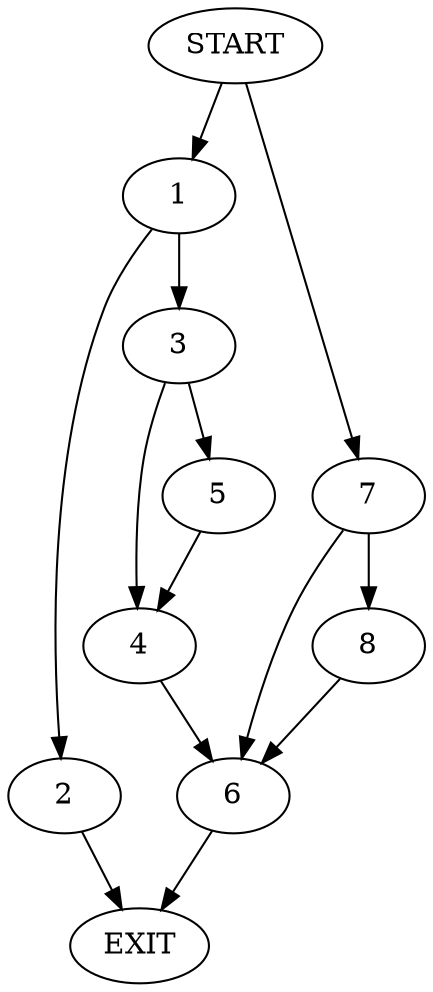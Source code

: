 digraph {
0 [label="START"]
9 [label="EXIT"]
0 -> 1
1 -> 2
1 -> 3
2 -> 9
3 -> 4
3 -> 5
5 -> 4
4 -> 6
6 -> 9
0 -> 7
7 -> 8
7 -> 6
8 -> 6
}
